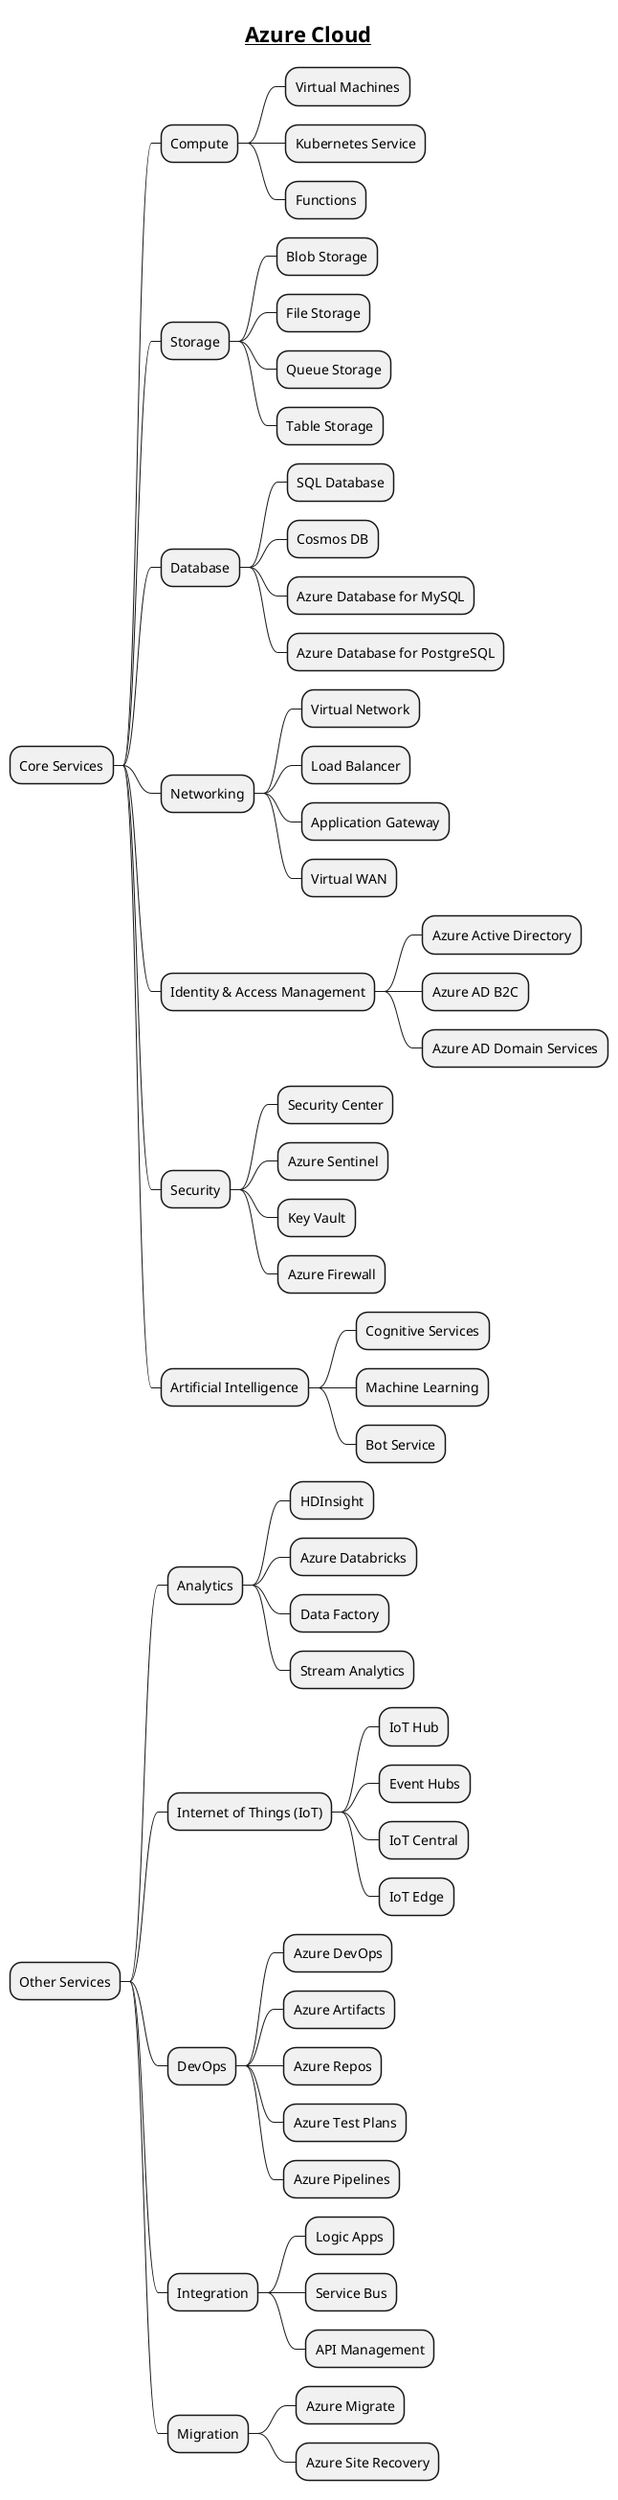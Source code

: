@startmindmap
title =__Azure Cloud__
* Core Services
** Compute
*** Virtual Machines
*** Kubernetes Service
*** Functions
** Storage
*** Blob Storage
*** File Storage
*** Queue Storage
*** Table Storage
** Database
*** SQL Database
*** Cosmos DB
*** Azure Database for MySQL
*** Azure Database for PostgreSQL
** Networking
*** Virtual Network
*** Load Balancer
*** Application Gateway
*** Virtual WAN
** Identity & Access Management
*** Azure Active Directory
*** Azure AD B2C
*** Azure AD Domain Services
** Security
*** Security Center
*** Azure Sentinel
*** Key Vault
*** Azure Firewall
** Artificial Intelligence
*** Cognitive Services
*** Machine Learning
*** Bot Service
* Other Services
** Analytics
*** HDInsight
*** Azure Databricks
*** Data Factory
*** Stream Analytics
** Internet of Things (IoT)
*** IoT Hub
*** Event Hubs
*** IoT Central
*** IoT Edge
** DevOps
*** Azure DevOps
*** Azure Artifacts
*** Azure Repos
*** Azure Test Plans
*** Azure Pipelines
** Integration
*** Logic Apps
*** Service Bus
*** API Management
** Migration
*** Azure Migrate
*** Azure Site Recovery
@endmindmap
